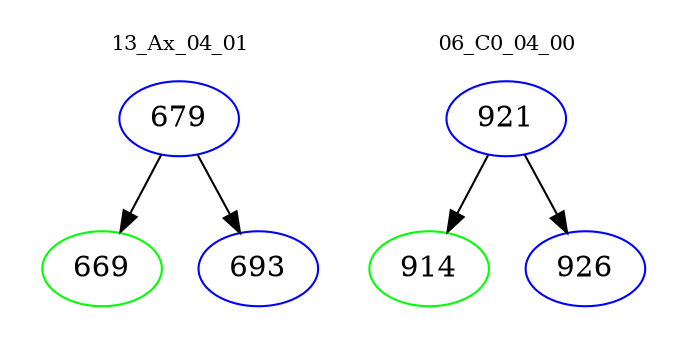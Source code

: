 digraph{
subgraph cluster_0 {
color = white
label = "13_Ax_04_01";
fontsize=10;
T0_679 [label="679", color="blue"]
T0_679 -> T0_669 [color="black"]
T0_669 [label="669", color="green"]
T0_679 -> T0_693 [color="black"]
T0_693 [label="693", color="blue"]
}
subgraph cluster_1 {
color = white
label = "06_C0_04_00";
fontsize=10;
T1_921 [label="921", color="blue"]
T1_921 -> T1_914 [color="black"]
T1_914 [label="914", color="green"]
T1_921 -> T1_926 [color="black"]
T1_926 [label="926", color="blue"]
}
}

